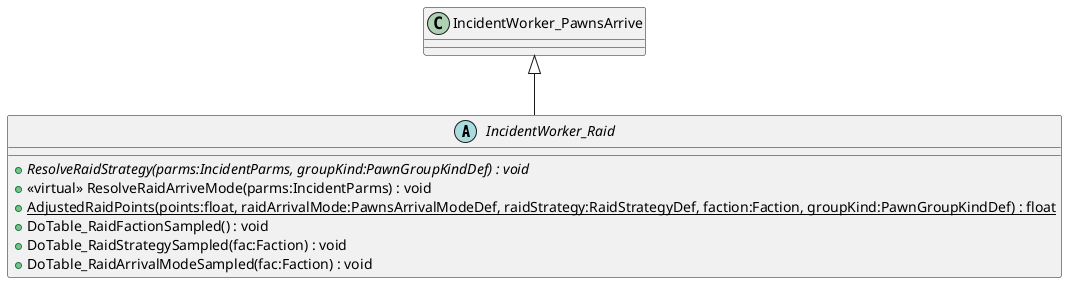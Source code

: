 @startuml
abstract class IncidentWorker_Raid {
    + {abstract} ResolveRaidStrategy(parms:IncidentParms, groupKind:PawnGroupKindDef) : void
    + <<virtual>> ResolveRaidArriveMode(parms:IncidentParms) : void
    + {static} AdjustedRaidPoints(points:float, raidArrivalMode:PawnsArrivalModeDef, raidStrategy:RaidStrategyDef, faction:Faction, groupKind:PawnGroupKindDef) : float
    + DoTable_RaidFactionSampled() : void
    + DoTable_RaidStrategySampled(fac:Faction) : void
    + DoTable_RaidArrivalModeSampled(fac:Faction) : void
}
IncidentWorker_PawnsArrive <|-- IncidentWorker_Raid
@enduml
